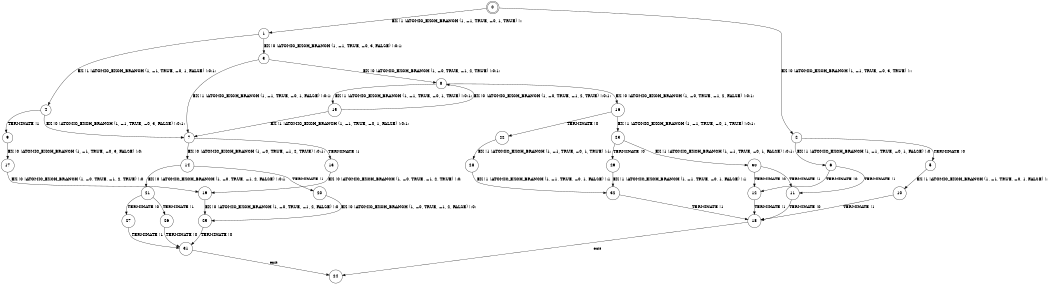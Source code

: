 digraph BCG {
size = "7, 10.5";
center = TRUE;
node [shape = circle];
0 [peripheries = 2];
0 -> 1 [label = "EX !1 !ATOMIC_EXCH_BRANCH (1, +1, TRUE, +0, 1, TRUE) !::"];
0 -> 2 [label = "EX !0 !ATOMIC_EXCH_BRANCH (1, +1, TRUE, +0, 3, TRUE) !::"];
1 -> 3 [label = "EX !0 !ATOMIC_EXCH_BRANCH (1, +1, TRUE, +0, 3, FALSE) !:0:1:"];
1 -> 4 [label = "EX !1 !ATOMIC_EXCH_BRANCH (1, +1, TRUE, +0, 1, FALSE) !:0:1:"];
2 -> 5 [label = "TERMINATE !0"];
2 -> 6 [label = "EX !1 !ATOMIC_EXCH_BRANCH (1, +1, TRUE, +0, 1, FALSE) !:0:"];
3 -> 7 [label = "EX !1 !ATOMIC_EXCH_BRANCH (1, +1, TRUE, +0, 1, FALSE) !:0:1:"];
3 -> 8 [label = "EX !0 !ATOMIC_EXCH_BRANCH (1, +0, TRUE, +1, 2, TRUE) !:0:1:"];
4 -> 9 [label = "TERMINATE !1"];
4 -> 7 [label = "EX !0 !ATOMIC_EXCH_BRANCH (1, +1, TRUE, +0, 3, FALSE) !:0:1:"];
5 -> 10 [label = "EX !1 !ATOMIC_EXCH_BRANCH (1, +1, TRUE, +0, 1, FALSE) !::"];
6 -> 11 [label = "TERMINATE !1"];
6 -> 12 [label = "TERMINATE !0"];
7 -> 13 [label = "TERMINATE !1"];
7 -> 14 [label = "EX !0 !ATOMIC_EXCH_BRANCH (1, +0, TRUE, +1, 2, TRUE) !:0:1:"];
8 -> 15 [label = "EX !1 !ATOMIC_EXCH_BRANCH (1, +1, TRUE, +0, 1, TRUE) !:0:1:"];
8 -> 16 [label = "EX !0 !ATOMIC_EXCH_BRANCH (1, +0, TRUE, +1, 2, FALSE) !:0:1:"];
9 -> 17 [label = "EX !0 !ATOMIC_EXCH_BRANCH (1, +1, TRUE, +0, 3, FALSE) !:0:"];
10 -> 18 [label = "TERMINATE !1"];
11 -> 18 [label = "TERMINATE !0"];
12 -> 18 [label = "TERMINATE !1"];
13 -> 19 [label = "EX !0 !ATOMIC_EXCH_BRANCH (1, +0, TRUE, +1, 2, TRUE) !:0:"];
14 -> 20 [label = "TERMINATE !1"];
14 -> 21 [label = "EX !0 !ATOMIC_EXCH_BRANCH (1, +0, TRUE, +1, 2, FALSE) !:0:1:"];
15 -> 7 [label = "EX !1 !ATOMIC_EXCH_BRANCH (1, +1, TRUE, +0, 1, FALSE) !:0:1:"];
15 -> 8 [label = "EX !0 !ATOMIC_EXCH_BRANCH (1, +0, TRUE, +1, 2, TRUE) !:0:1:"];
16 -> 22 [label = "TERMINATE !0"];
16 -> 23 [label = "EX !1 !ATOMIC_EXCH_BRANCH (1, +1, TRUE, +0, 1, TRUE) !:0:1:"];
17 -> 19 [label = "EX !0 !ATOMIC_EXCH_BRANCH (1, +0, TRUE, +1, 2, TRUE) !:0:"];
18 -> 24 [label = "exit"];
19 -> 25 [label = "EX !0 !ATOMIC_EXCH_BRANCH (1, +0, TRUE, +1, 2, FALSE) !:0:"];
20 -> 25 [label = "EX !0 !ATOMIC_EXCH_BRANCH (1, +0, TRUE, +1, 2, FALSE) !:0:"];
21 -> 26 [label = "TERMINATE !1"];
21 -> 27 [label = "TERMINATE !0"];
22 -> 28 [label = "EX !1 !ATOMIC_EXCH_BRANCH (1, +1, TRUE, +0, 1, TRUE) !:1:"];
23 -> 29 [label = "TERMINATE !0"];
23 -> 30 [label = "EX !1 !ATOMIC_EXCH_BRANCH (1, +1, TRUE, +0, 1, FALSE) !:0:1:"];
25 -> 31 [label = "TERMINATE !0"];
26 -> 31 [label = "TERMINATE !0"];
27 -> 31 [label = "TERMINATE !1"];
28 -> 32 [label = "EX !1 !ATOMIC_EXCH_BRANCH (1, +1, TRUE, +0, 1, FALSE) !:1:"];
29 -> 32 [label = "EX !1 !ATOMIC_EXCH_BRANCH (1, +1, TRUE, +0, 1, FALSE) !:1:"];
30 -> 11 [label = "TERMINATE !1"];
30 -> 12 [label = "TERMINATE !0"];
31 -> 24 [label = "exit"];
32 -> 18 [label = "TERMINATE !1"];
}
